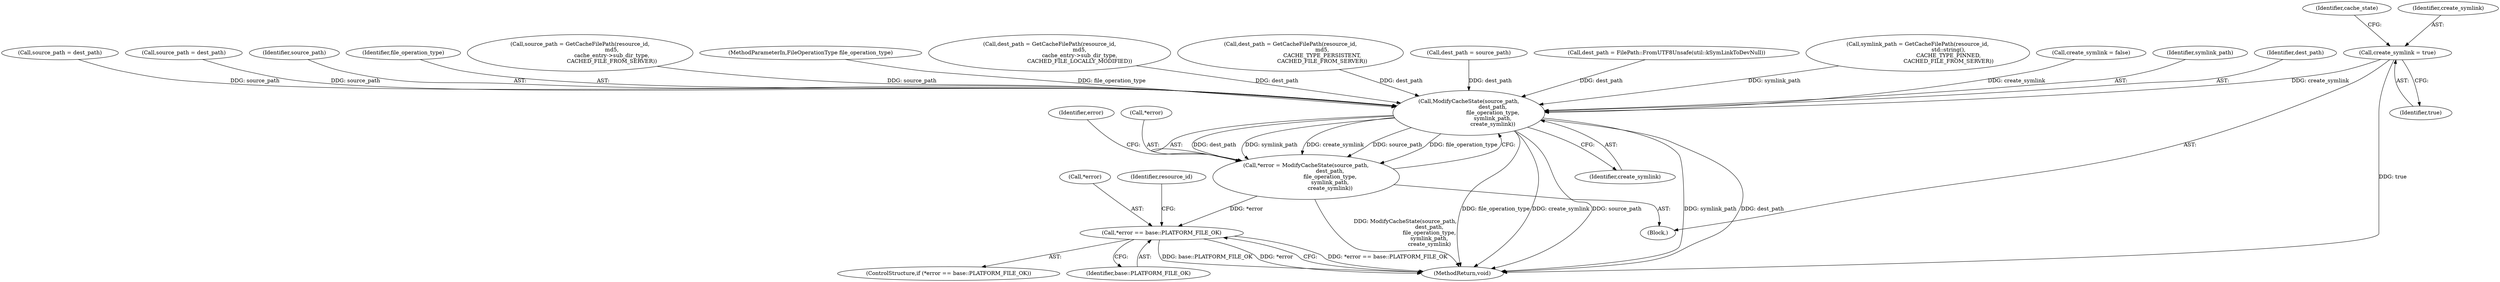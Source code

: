 digraph "0_Chrome_baef1ffd73db183ca50c854e1779ed7f6e5100a8_2@API" {
"1000116" [label="(Call,create_symlink = true)"];
"1000222" [label="(Call,ModifyCacheState(source_path,\n                            dest_path,\n                            file_operation_type,\n                            symlink_path,\n                            create_symlink))"];
"1000219" [label="(Call,*error = ModifyCacheState(source_path,\n                            dest_path,\n                            file_operation_type,\n                            symlink_path,\n                            create_symlink))"];
"1000229" [label="(Call,*error == base::PLATFORM_FILE_OK)"];
"1000121" [label="(Identifier,cache_state)"];
"1000223" [label="(Identifier,source_path)"];
"1000228" [label="(ControlStructure,if (*error == base::PLATFORM_FILE_OK))"];
"1000230" [label="(Call,*error)"];
"1000225" [label="(Identifier,file_operation_type)"];
"1000239" [label="(MethodReturn,void)"];
"1000178" [label="(Call,source_path = GetCacheFilePath(resource_id,\n                                     md5,\n                                     cache_entry->sub_dir_type,\n                                     CACHED_FILE_FROM_SERVER))"];
"1000231" [label="(Identifier,error)"];
"1000232" [label="(Identifier,base::PLATFORM_FILE_OK)"];
"1000106" [label="(MethodParameterIn,FileOperationType file_operation_type)"];
"1000164" [label="(Call,dest_path = GetCacheFilePath(resource_id,\n                                   md5,\n                                   cache_entry->sub_dir_type,\n                                   CACHED_FILE_LOCALLY_MODIFIED))"];
"1000202" [label="(Call,dest_path = GetCacheFilePath(resource_id,\n                                     md5,\n                                     CACHE_TYPE_PERSISTENT,\n                                     CACHED_FILE_FROM_SERVER))"];
"1000235" [label="(Identifier,resource_id)"];
"1000219" [label="(Call,*error = ModifyCacheState(source_path,\n                            dest_path,\n                            file_operation_type,\n                            symlink_path,\n                            create_symlink))"];
"1000194" [label="(Call,dest_path = source_path)"];
"1000116" [label="(Call,create_symlink = true)"];
"1000220" [label="(Call,*error)"];
"1000137" [label="(Call,dest_path = FilePath::FromUTF8Unsafe(util::kSymLinkToDevNull))"];
"1000118" [label="(Identifier,true)"];
"1000212" [label="(Call,symlink_path = GetCacheFilePath(resource_id,\n                                    std::string(),\n                                    CACHE_TYPE_PINNED,\n                                    CACHED_FILE_FROM_SERVER))"];
"1000227" [label="(Identifier,create_symlink)"];
"1000197" [label="(Call,create_symlink = false)"];
"1000226" [label="(Identifier,symlink_path)"];
"1000117" [label="(Identifier,create_symlink)"];
"1000229" [label="(Call,*error == base::PLATFORM_FILE_OK)"];
"1000224" [label="(Identifier,dest_path)"];
"1000108" [label="(Block,)"];
"1000141" [label="(Call,source_path = dest_path)"];
"1000173" [label="(Call,source_path = dest_path)"];
"1000222" [label="(Call,ModifyCacheState(source_path,\n                            dest_path,\n                            file_operation_type,\n                            symlink_path,\n                            create_symlink))"];
"1000116" -> "1000108"  [label="AST: "];
"1000116" -> "1000118"  [label="CFG: "];
"1000117" -> "1000116"  [label="AST: "];
"1000118" -> "1000116"  [label="AST: "];
"1000121" -> "1000116"  [label="CFG: "];
"1000116" -> "1000239"  [label="DDG: true"];
"1000116" -> "1000222"  [label="DDG: create_symlink"];
"1000222" -> "1000219"  [label="AST: "];
"1000222" -> "1000227"  [label="CFG: "];
"1000223" -> "1000222"  [label="AST: "];
"1000224" -> "1000222"  [label="AST: "];
"1000225" -> "1000222"  [label="AST: "];
"1000226" -> "1000222"  [label="AST: "];
"1000227" -> "1000222"  [label="AST: "];
"1000219" -> "1000222"  [label="CFG: "];
"1000222" -> "1000239"  [label="DDG: file_operation_type"];
"1000222" -> "1000239"  [label="DDG: create_symlink"];
"1000222" -> "1000239"  [label="DDG: source_path"];
"1000222" -> "1000239"  [label="DDG: symlink_path"];
"1000222" -> "1000239"  [label="DDG: dest_path"];
"1000222" -> "1000219"  [label="DDG: dest_path"];
"1000222" -> "1000219"  [label="DDG: symlink_path"];
"1000222" -> "1000219"  [label="DDG: create_symlink"];
"1000222" -> "1000219"  [label="DDG: source_path"];
"1000222" -> "1000219"  [label="DDG: file_operation_type"];
"1000141" -> "1000222"  [label="DDG: source_path"];
"1000178" -> "1000222"  [label="DDG: source_path"];
"1000173" -> "1000222"  [label="DDG: source_path"];
"1000194" -> "1000222"  [label="DDG: dest_path"];
"1000202" -> "1000222"  [label="DDG: dest_path"];
"1000137" -> "1000222"  [label="DDG: dest_path"];
"1000164" -> "1000222"  [label="DDG: dest_path"];
"1000106" -> "1000222"  [label="DDG: file_operation_type"];
"1000212" -> "1000222"  [label="DDG: symlink_path"];
"1000197" -> "1000222"  [label="DDG: create_symlink"];
"1000219" -> "1000108"  [label="AST: "];
"1000220" -> "1000219"  [label="AST: "];
"1000231" -> "1000219"  [label="CFG: "];
"1000219" -> "1000239"  [label="DDG: ModifyCacheState(source_path,\n                            dest_path,\n                            file_operation_type,\n                            symlink_path,\n                            create_symlink)"];
"1000219" -> "1000229"  [label="DDG: *error"];
"1000229" -> "1000228"  [label="AST: "];
"1000229" -> "1000232"  [label="CFG: "];
"1000230" -> "1000229"  [label="AST: "];
"1000232" -> "1000229"  [label="AST: "];
"1000235" -> "1000229"  [label="CFG: "];
"1000239" -> "1000229"  [label="CFG: "];
"1000229" -> "1000239"  [label="DDG: *error == base::PLATFORM_FILE_OK"];
"1000229" -> "1000239"  [label="DDG: base::PLATFORM_FILE_OK"];
"1000229" -> "1000239"  [label="DDG: *error"];
}
